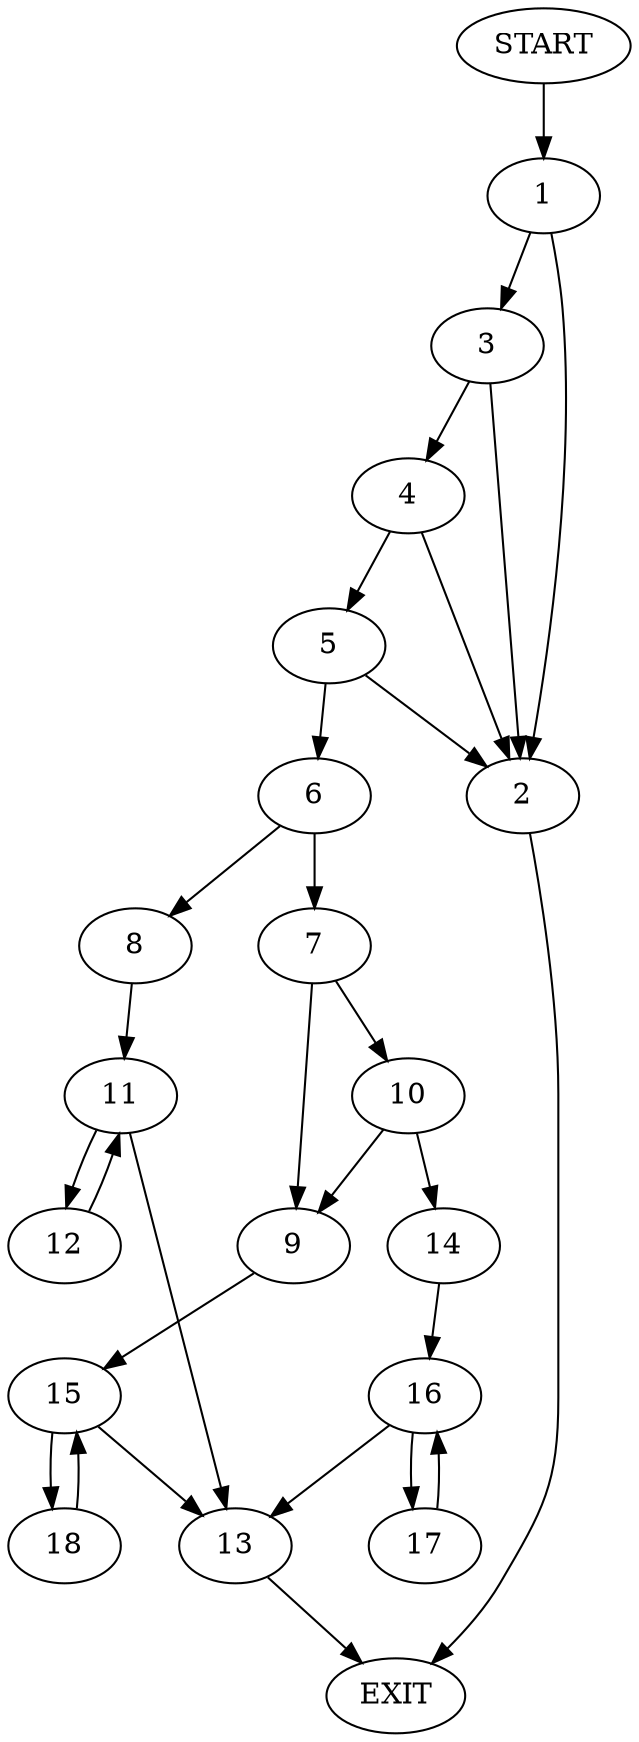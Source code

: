 digraph {
0 [label="START"]
19 [label="EXIT"]
0 -> 1
1 -> 2
1 -> 3
3 -> 2
3 -> 4
2 -> 19
4 -> 2
4 -> 5
5 -> 2
5 -> 6
6 -> 7
6 -> 8
7 -> 9
7 -> 10
8 -> 11
11 -> 12
11 -> 13
12 -> 11
13 -> 19
10 -> 9
10 -> 14
9 -> 15
14 -> 16
16 -> 17
16 -> 13
17 -> 16
15 -> 13
15 -> 18
18 -> 15
}
